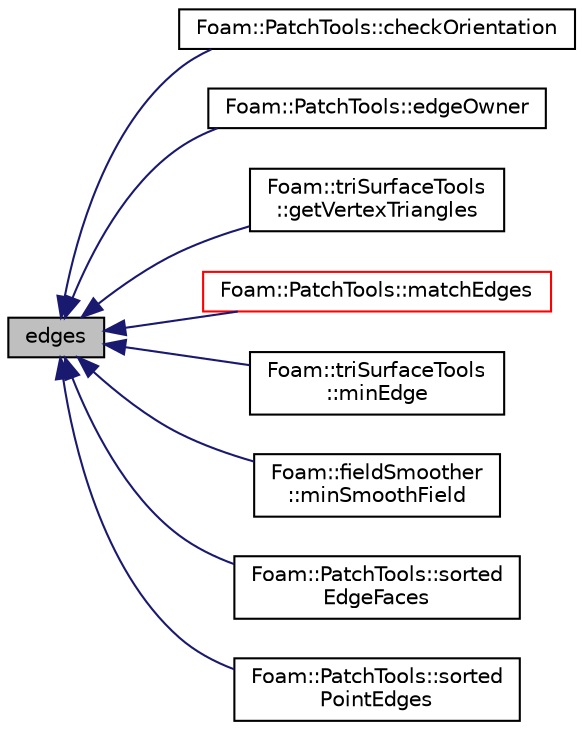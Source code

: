digraph "edges"
{
  bgcolor="transparent";
  edge [fontname="Helvetica",fontsize="10",labelfontname="Helvetica",labelfontsize="10"];
  node [fontname="Helvetica",fontsize="10",shape=record];
  rankdir="LR";
  Node1 [label="edges",height=0.2,width=0.4,color="black", fillcolor="grey75", style="filled" fontcolor="black"];
  Node1 -> Node2 [dir="back",color="midnightblue",fontsize="10",style="solid",fontname="Helvetica"];
  Node2 [label="Foam::PatchTools::checkOrientation",height=0.2,width=0.4,color="black",URL="$classFoam_1_1PatchTools.html#a20f23e9ffe1102dccd75986b5435aef7",tooltip="Check for orientation issues. "];
  Node1 -> Node3 [dir="back",color="midnightblue",fontsize="10",style="solid",fontname="Helvetica"];
  Node3 [label="Foam::PatchTools::edgeOwner",height=0.2,width=0.4,color="black",URL="$classFoam_1_1PatchTools.html#ad485a4317976b8ac8e212a2013f7b5b4"];
  Node1 -> Node4 [dir="back",color="midnightblue",fontsize="10",style="solid",fontname="Helvetica"];
  Node4 [label="Foam::triSurfaceTools\l::getVertexTriangles",height=0.2,width=0.4,color="black",URL="$classFoam_1_1triSurfaceTools.html#aa242e3ca747b5d12e431a87f581aebb7",tooltip="Get all triangles using edge endpoint. "];
  Node1 -> Node5 [dir="back",color="midnightblue",fontsize="10",style="solid",fontname="Helvetica"];
  Node5 [label="Foam::PatchTools::matchEdges",height=0.2,width=0.4,color="red",URL="$classFoam_1_1PatchTools.html#a977ce6e7ffc739faba0bea8466860629",tooltip="Find corresponding edges on patches sharing the same points. "];
  Node1 -> Node6 [dir="back",color="midnightblue",fontsize="10",style="solid",fontname="Helvetica"];
  Node6 [label="Foam::triSurfaceTools\l::minEdge",height=0.2,width=0.4,color="black",URL="$classFoam_1_1triSurfaceTools.html#ac365a22b30a404441ffa961fefac8348",tooltip="Returns element in edgeIndices with minimum length. "];
  Node1 -> Node7 [dir="back",color="midnightblue",fontsize="10",style="solid",fontname="Helvetica"];
  Node7 [label="Foam::fieldSmoother\l::minSmoothField",height=0.2,width=0.4,color="black",URL="$classFoam_1_1fieldSmoother.html#a8249f3ac2a596eddc932341c807e2753",tooltip="Smooth a scalar field towards, but not beyond, a minimum value. "];
  Node1 -> Node8 [dir="back",color="midnightblue",fontsize="10",style="solid",fontname="Helvetica"];
  Node8 [label="Foam::PatchTools::sorted\lEdgeFaces",height=0.2,width=0.4,color="black",URL="$classFoam_1_1PatchTools.html#a6f45385fbdbafd55b359508624f4e84f"];
  Node1 -> Node9 [dir="back",color="midnightblue",fontsize="10",style="solid",fontname="Helvetica"];
  Node9 [label="Foam::PatchTools::sorted\lPointEdges",height=0.2,width=0.4,color="black",URL="$classFoam_1_1PatchTools.html#ade266c84d472629a66d2ec0f9c8f2ff9"];
}
